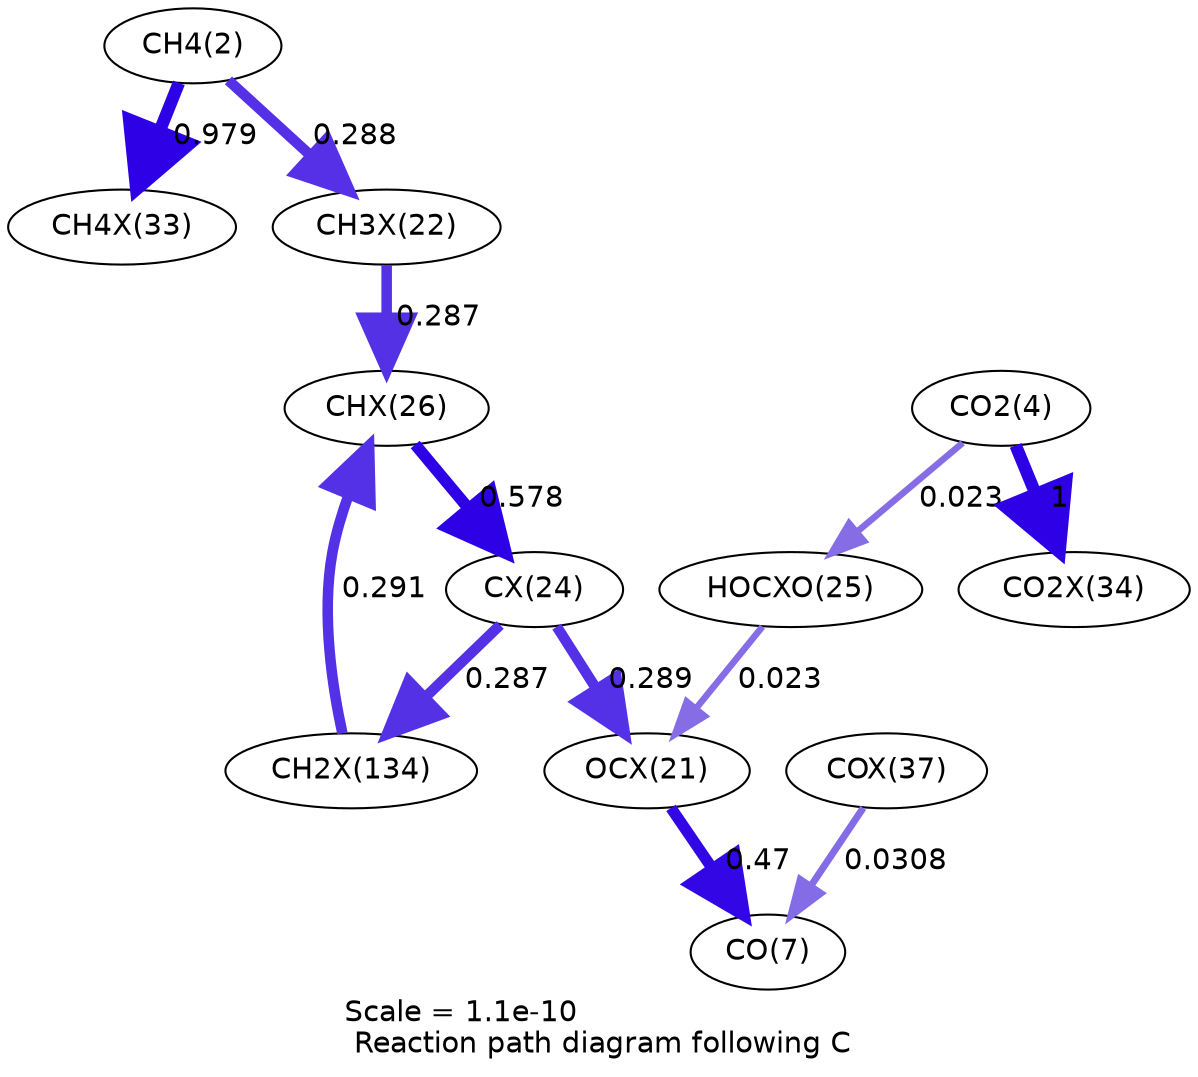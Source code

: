 digraph reaction_paths {
center=1;
s4 -> s31[fontname="Helvetica", penwidth=5.98, arrowsize=2.99, color="0.7, 1.48, 0.9"
, label=" 0.979"];
s4 -> s25[fontname="Helvetica", penwidth=5.06, arrowsize=2.53, color="0.7, 0.788, 0.9"
, label=" 0.288"];
s25 -> s29[fontname="Helvetica", penwidth=5.06, arrowsize=2.53, color="0.7, 0.787, 0.9"
, label=" 0.287"];
s37 -> s29[fontname="Helvetica", penwidth=5.07, arrowsize=2.53, color="0.7, 0.791, 0.9"
, label=" 0.291"];
s27 -> s37[fontname="Helvetica", penwidth=5.06, arrowsize=2.53, color="0.7, 0.787, 0.9"
, label=" 0.287"];
s29 -> s27[fontname="Helvetica", penwidth=5.59, arrowsize=2.79, color="0.7, 1.08, 0.9"
, label=" 0.578"];
s27 -> s24[fontname="Helvetica", penwidth=5.06, arrowsize=2.53, color="0.7, 0.789, 0.9"
, label=" 0.289"];
s24 -> s9[fontname="Helvetica", penwidth=5.43, arrowsize=2.72, color="0.7, 0.97, 0.9"
, label=" 0.47"];
s35 -> s9[fontname="Helvetica", penwidth=3.37, arrowsize=1.69, color="0.7, 0.531, 0.9"
, label=" 0.0308"];
s28 -> s24[fontname="Helvetica", penwidth=3.15, arrowsize=1.58, color="0.7, 0.523, 0.9"
, label=" 0.023"];
s6 -> s28[fontname="Helvetica", penwidth=3.15, arrowsize=1.58, color="0.7, 0.523, 0.9"
, label=" 0.023"];
s6 -> s32[fontname="Helvetica", penwidth=6, arrowsize=3, color="0.7, 1.5, 0.9"
, label=" 1"];
s4 [ fontname="Helvetica", label="CH4(2)"];
s6 [ fontname="Helvetica", label="CO2(4)"];
s9 [ fontname="Helvetica", label="CO(7)"];
s24 [ fontname="Helvetica", label="OCX(21)"];
s25 [ fontname="Helvetica", label="CH3X(22)"];
s27 [ fontname="Helvetica", label="CX(24)"];
s28 [ fontname="Helvetica", label="HOCXO(25)"];
s29 [ fontname="Helvetica", label="CHX(26)"];
s31 [ fontname="Helvetica", label="CH4X(33)"];
s32 [ fontname="Helvetica", label="CO2X(34)"];
s35 [ fontname="Helvetica", label="COX(37)"];
s37 [ fontname="Helvetica", label="CH2X(134)"];
 label = "Scale = 1.1e-10\l Reaction path diagram following C";
 fontname = "Helvetica";
}
